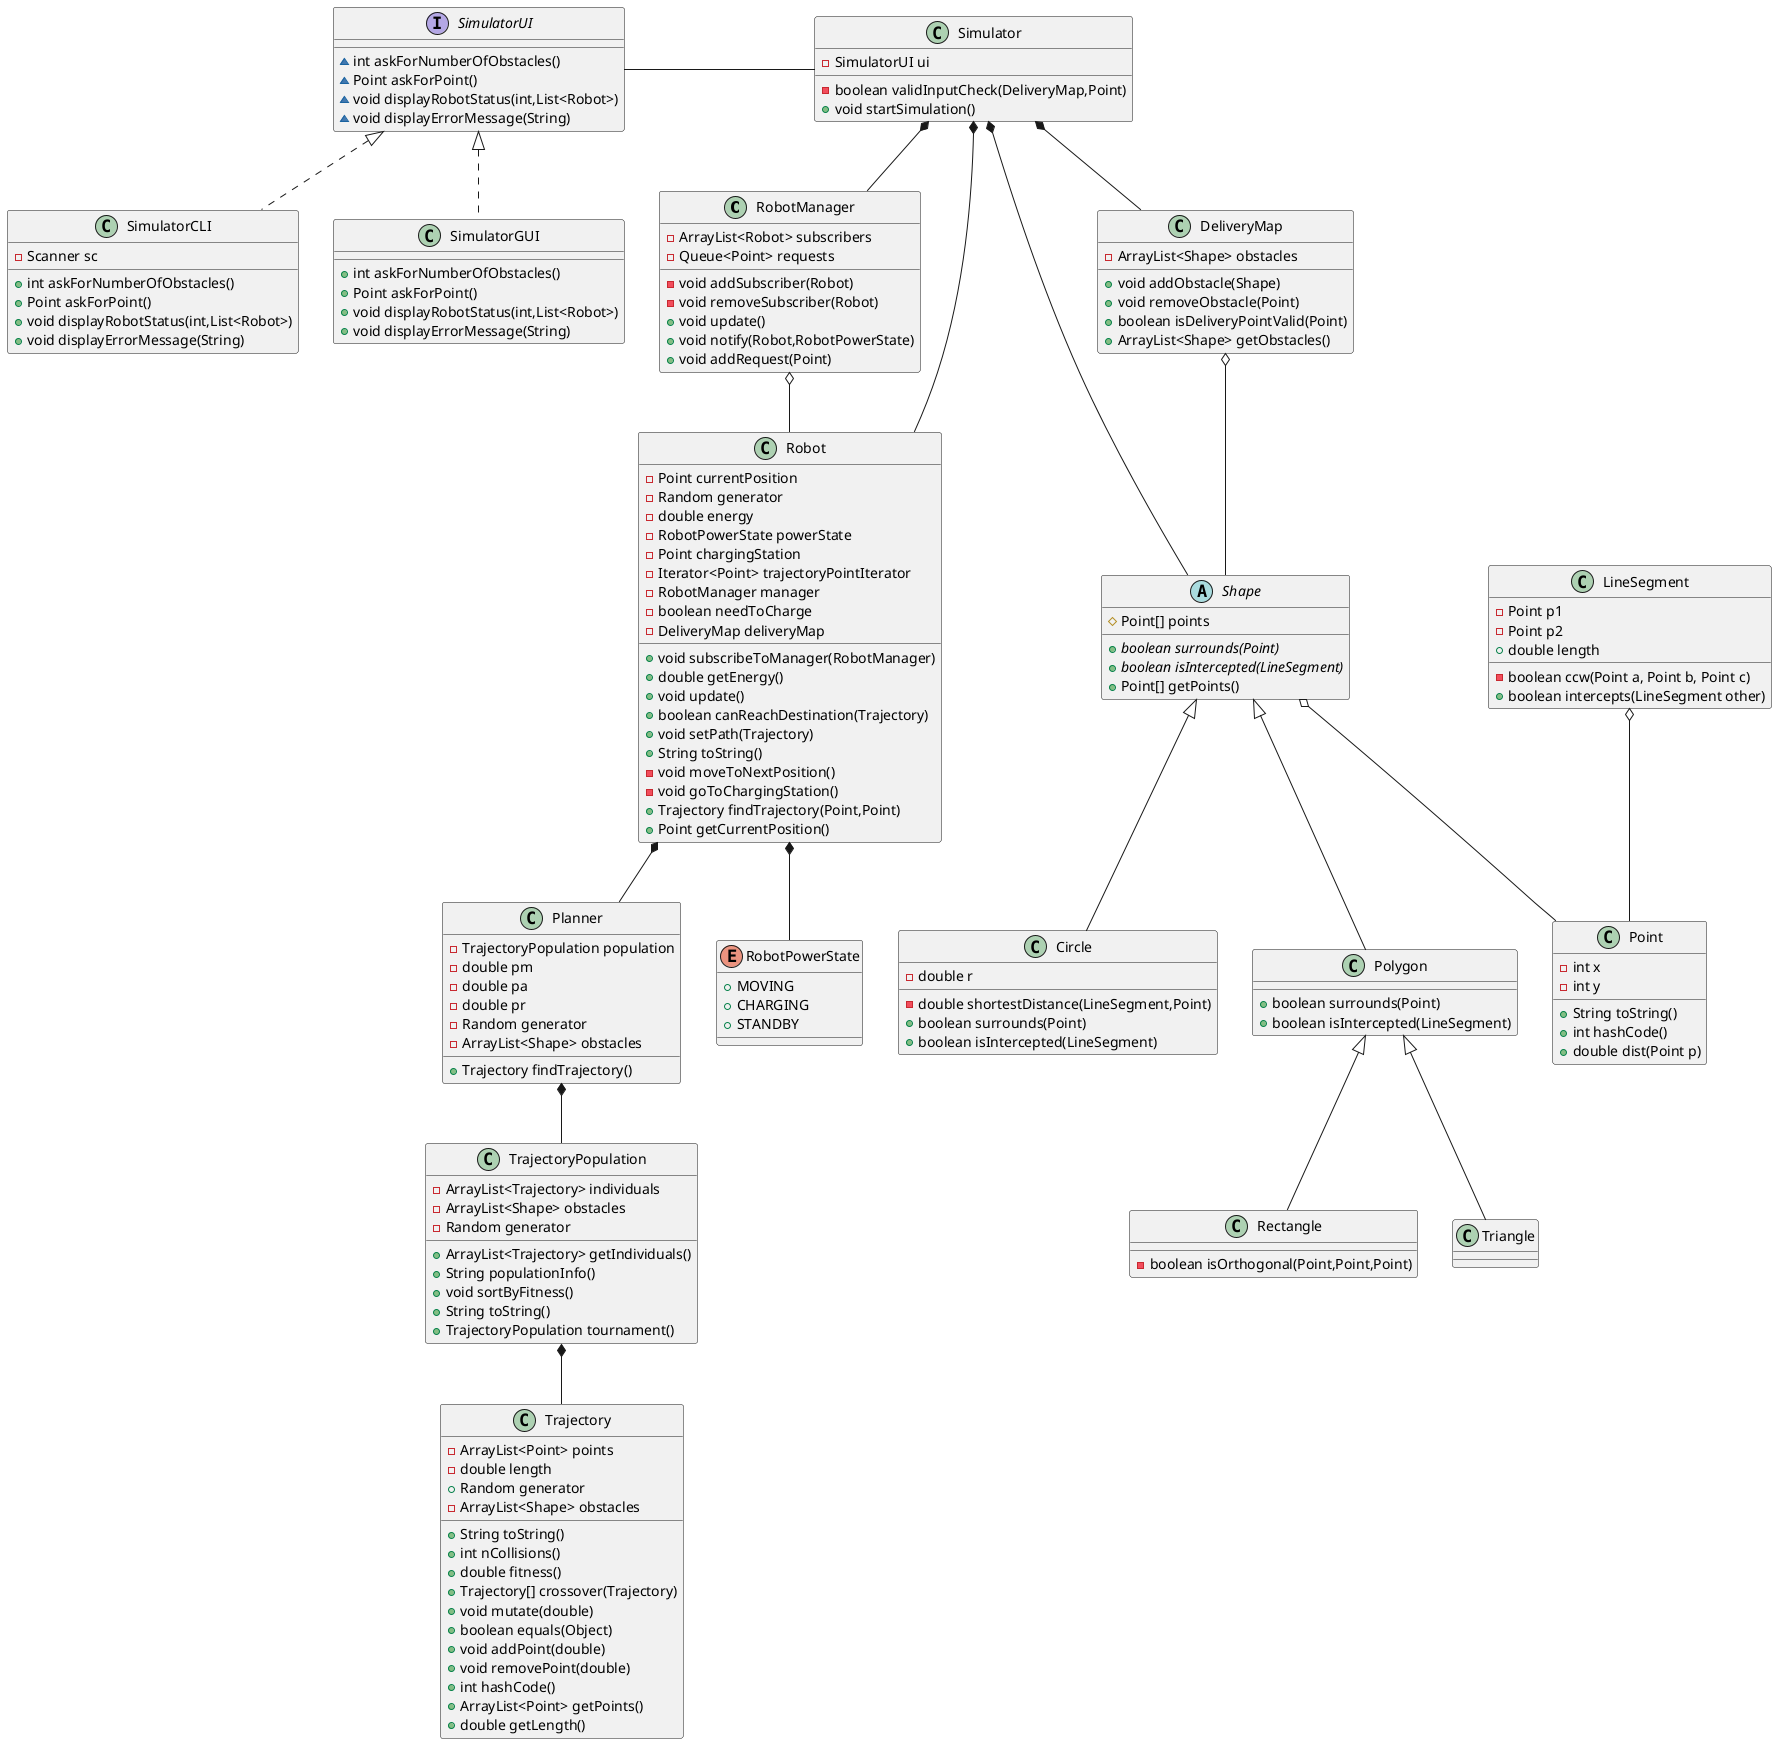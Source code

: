 @startuml
class RobotManager {
- ArrayList<Robot> subscribers
- Queue<Point> requests
- void addSubscriber(Robot)
- void removeSubscriber(Robot)
+ void update()
+ void notify(Robot,RobotPowerState)
+ void addRequest(Point)
}
class Planner {
- TrajectoryPopulation population
- double pm
- double pa
- double pr
- Random generator
- ArrayList<Shape> obstacles
+ Trajectory findTrajectory()
}
class Circle {
- double r
- double shortestDistance(LineSegment,Point)
+ boolean surrounds(Point)
+ boolean isIntercepted(LineSegment)
}
enum RobotPowerState {
+  MOVING
+  CHARGING
+  STANDBY
}



abstract class Shape {
# Point[] points
+ {abstract}boolean surrounds(Point)
+ {abstract}boolean isIntercepted(LineSegment)
+ Point[] getPoints()
}
class Robot {
- Point currentPosition
- Random generator
- double energy
- RobotPowerState powerState
- Point chargingStation
- Iterator<Point> trajectoryPointIterator
- RobotManager manager
- boolean needToCharge
- DeliveryMap deliveryMap
+ void subscribeToManager(RobotManager)
+ double getEnergy()
+ void update()
+ boolean canReachDestination(Trajectory)
+ void setPath(Trajectory)
+ String toString()
- void moveToNextPosition()
- void goToChargingStation()
+ Trajectory findTrajectory(Point,Point)
+ Point getCurrentPosition()
}

class Simulator {
- SimulatorUI ui
- boolean validInputCheck(DeliveryMap,Point)
+ void startSimulation()
}
class TrajectoryPopulation {
- ArrayList<Trajectory> individuals
- ArrayList<Shape> obstacles
- Random generator
+ ArrayList<Trajectory> getIndividuals()
+ String populationInfo()
+ void sortByFitness()
+ String toString()
+ TrajectoryPopulation tournament()
}
class Polygon {
+ boolean surrounds(Point)
+ boolean isIntercepted(LineSegment)
}
interface SimulatorUI {
~ int askForNumberOfObstacles()
~ Point askForPoint()
~ void displayRobotStatus(int,List<Robot>)
~ void displayErrorMessage(String)
}
class DeliveryMap {
- ArrayList<Shape> obstacles
+ void addObstacle(Shape)
+ void removeObstacle(Point)
+ boolean isDeliveryPointValid(Point)
+ ArrayList<Shape> getObstacles()
}
class Rectangle {
- boolean isOrthogonal(Point,Point,Point)
}
class Trajectory {
- ArrayList<Point> points
- double length
+ Random generator
- ArrayList<Shape> obstacles
+ String toString()
+ int nCollisions()
+ double fitness()
+ Trajectory[] crossover(Trajectory)
+ void mutate(double)
+ boolean equals(Object)
+ void addPoint(double)
+ void removePoint(double)
+ int hashCode()
+ ArrayList<Point> getPoints()
+ double getLength()
}
class Triangle {
}
class SimulatorCLI {
- Scanner sc
+ int askForNumberOfObstacles()
+ Point askForPoint()
+ void displayRobotStatus(int,List<Robot>)
+ void displayErrorMessage(String)
}
class SimulatorGUI {
+ int askForNumberOfObstacles()
+ Point askForPoint()
+ void displayRobotStatus(int,List<Robot>)
+ void displayErrorMessage(String)
}

class LineSegment{
-Point p1
-Point p2
-boolean ccw(Point a, Point b, Point c)
+boolean intercepts(LineSegment other)
+double length
}
class Point{
-int x
-int y
+String toString()
+int hashCode()
+double dist(Point p)
}



Shape <|-- Circle
Shape <|-- Polygon
Polygon <|-- Rectangle
Polygon <|-- Triangle
SimulatorUI - Simulator
Robot *-- RobotPowerState
TrajectoryPopulation *-- Trajectory
Planner *-- TrajectoryPopulation
Robot *-- Planner
Simulator *-- DeliveryMap
Simulator *-- RobotManager
Simulator *-- Robot
RobotManager o-- Robot
DeliveryMap o-- Shape
Simulator *-- Shape
LineSegment o-- Point
Shape o-- Point
SimulatorUI <|.. SimulatorCLI
SimulatorUI <|.. SimulatorGUI
@enduml
